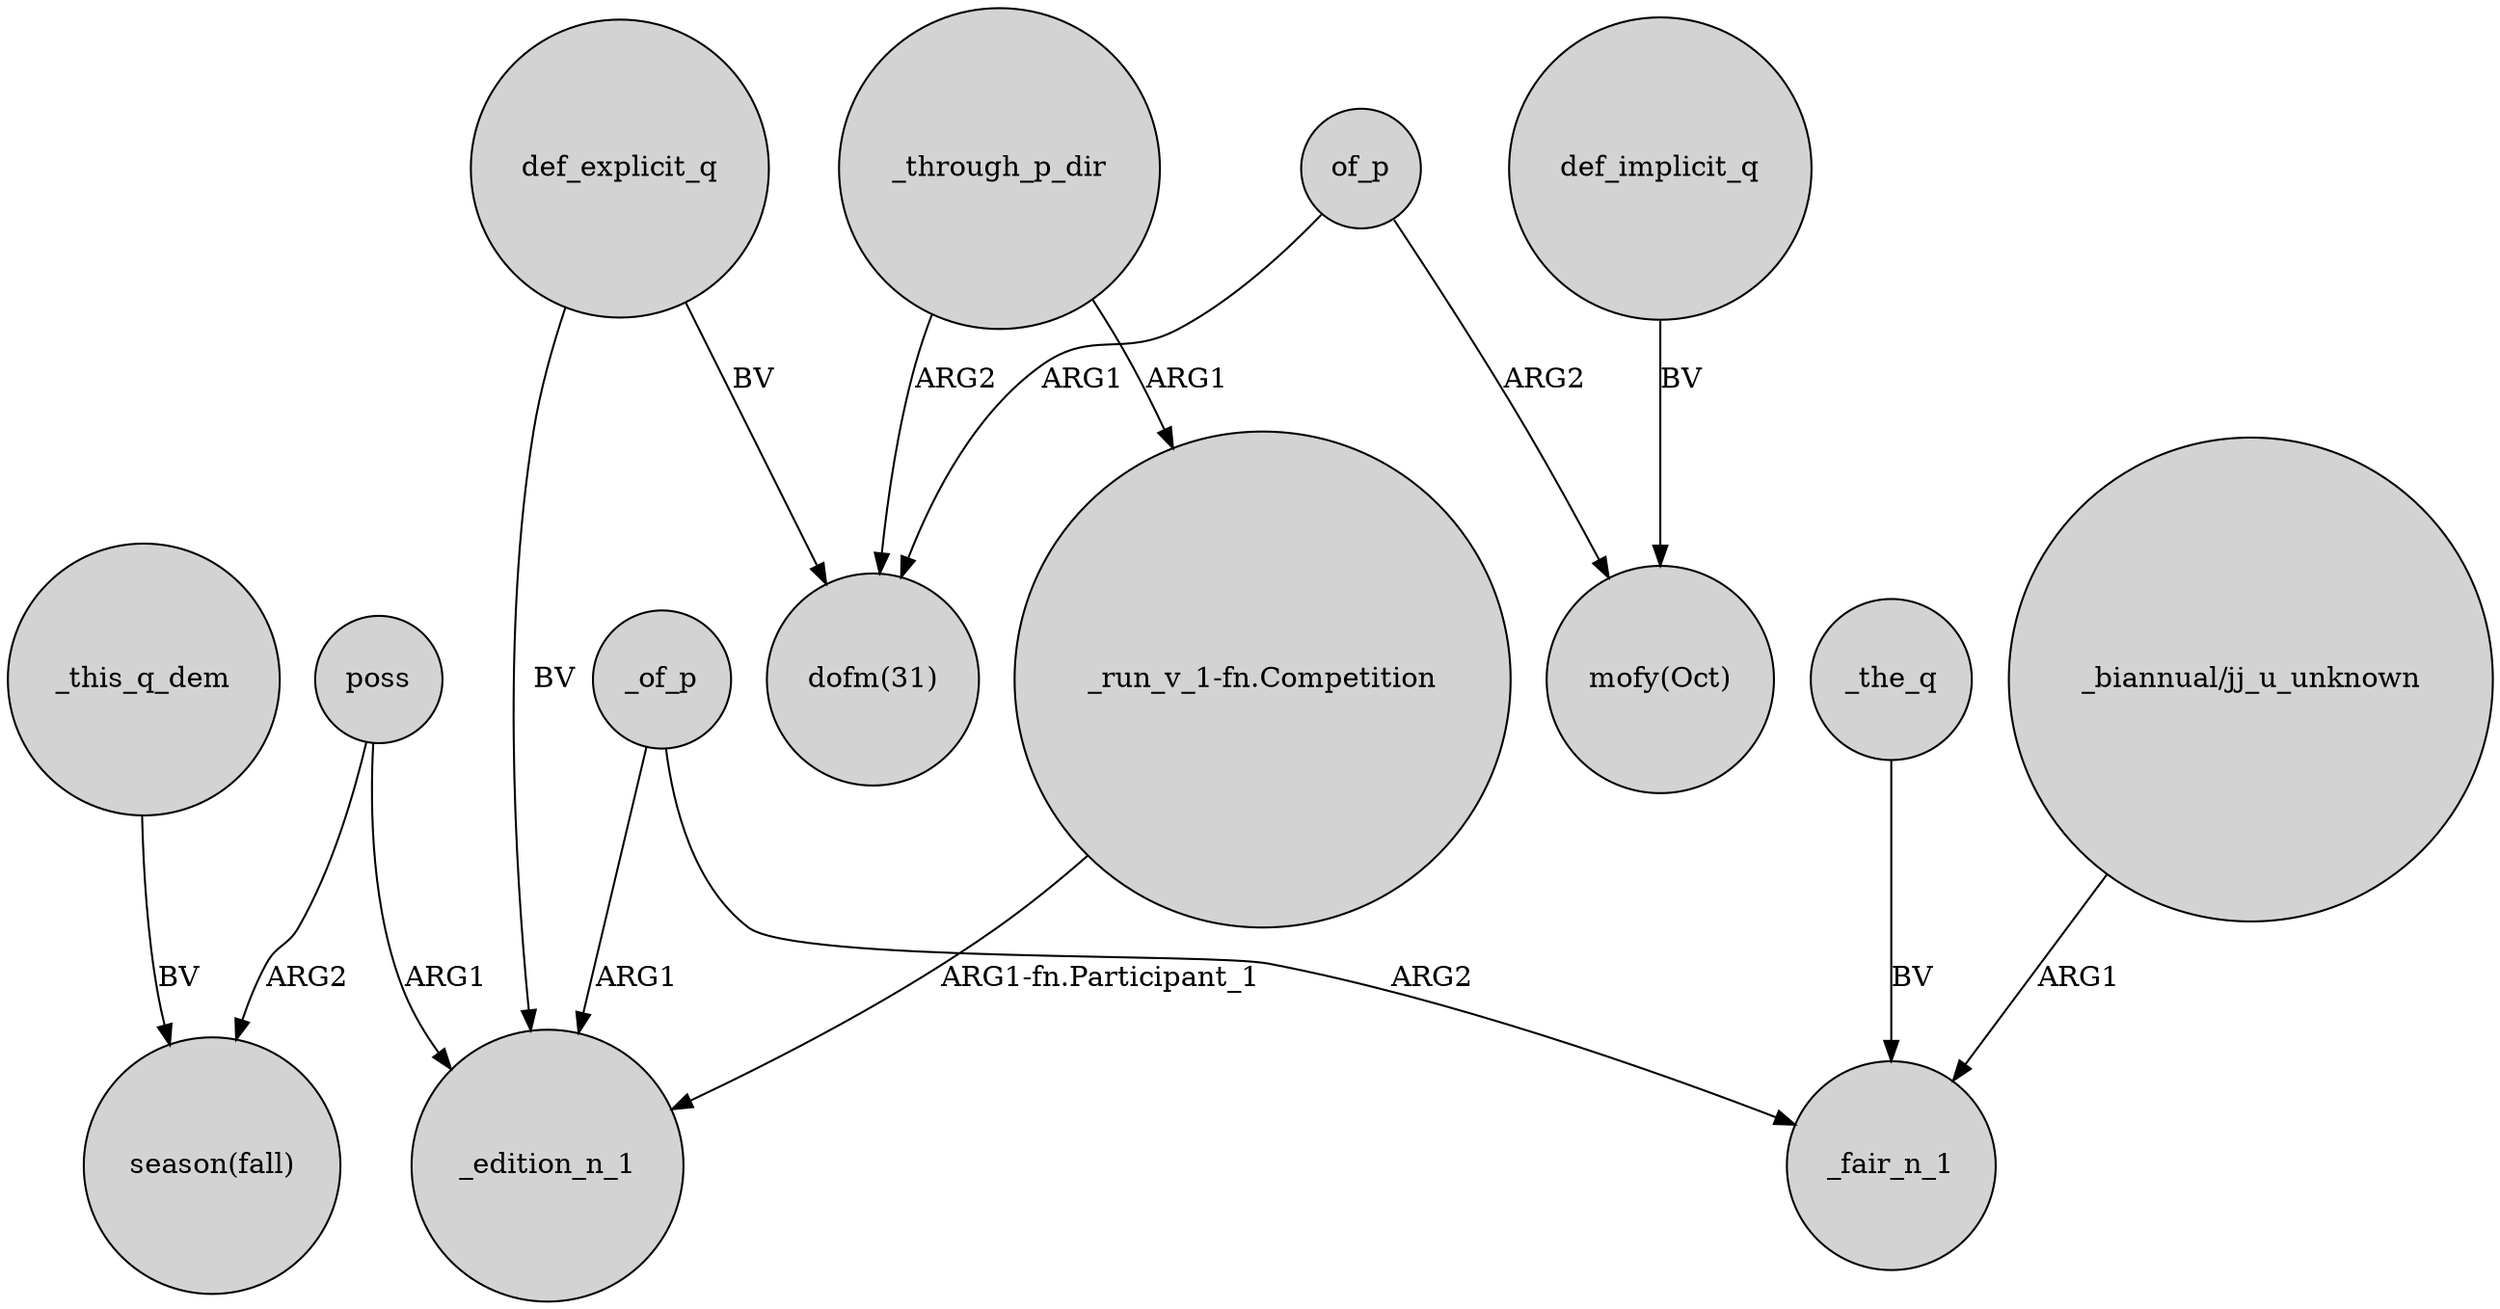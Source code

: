 digraph {
	node [shape=circle style=filled]
	poss -> "season(fall)" [label=ARG2]
	poss -> _edition_n_1 [label=ARG1]
	of_p -> "dofm(31)" [label=ARG1]
	_this_q_dem -> "season(fall)" [label=BV]
	def_explicit_q -> _edition_n_1 [label=BV]
	_of_p -> _fair_n_1 [label=ARG2]
	_through_p_dir -> "dofm(31)" [label=ARG2]
	_the_q -> _fair_n_1 [label=BV]
	_of_p -> _edition_n_1 [label=ARG1]
	_through_p_dir -> "_run_v_1-fn.Competition" [label=ARG1]
	of_p -> "mofy(Oct)" [label=ARG2]
	def_implicit_q -> "mofy(Oct)" [label=BV]
	def_explicit_q -> "dofm(31)" [label=BV]
	"_run_v_1-fn.Competition" -> _edition_n_1 [label="ARG1-fn.Participant_1"]
	"_biannual/jj_u_unknown" -> _fair_n_1 [label=ARG1]
}
